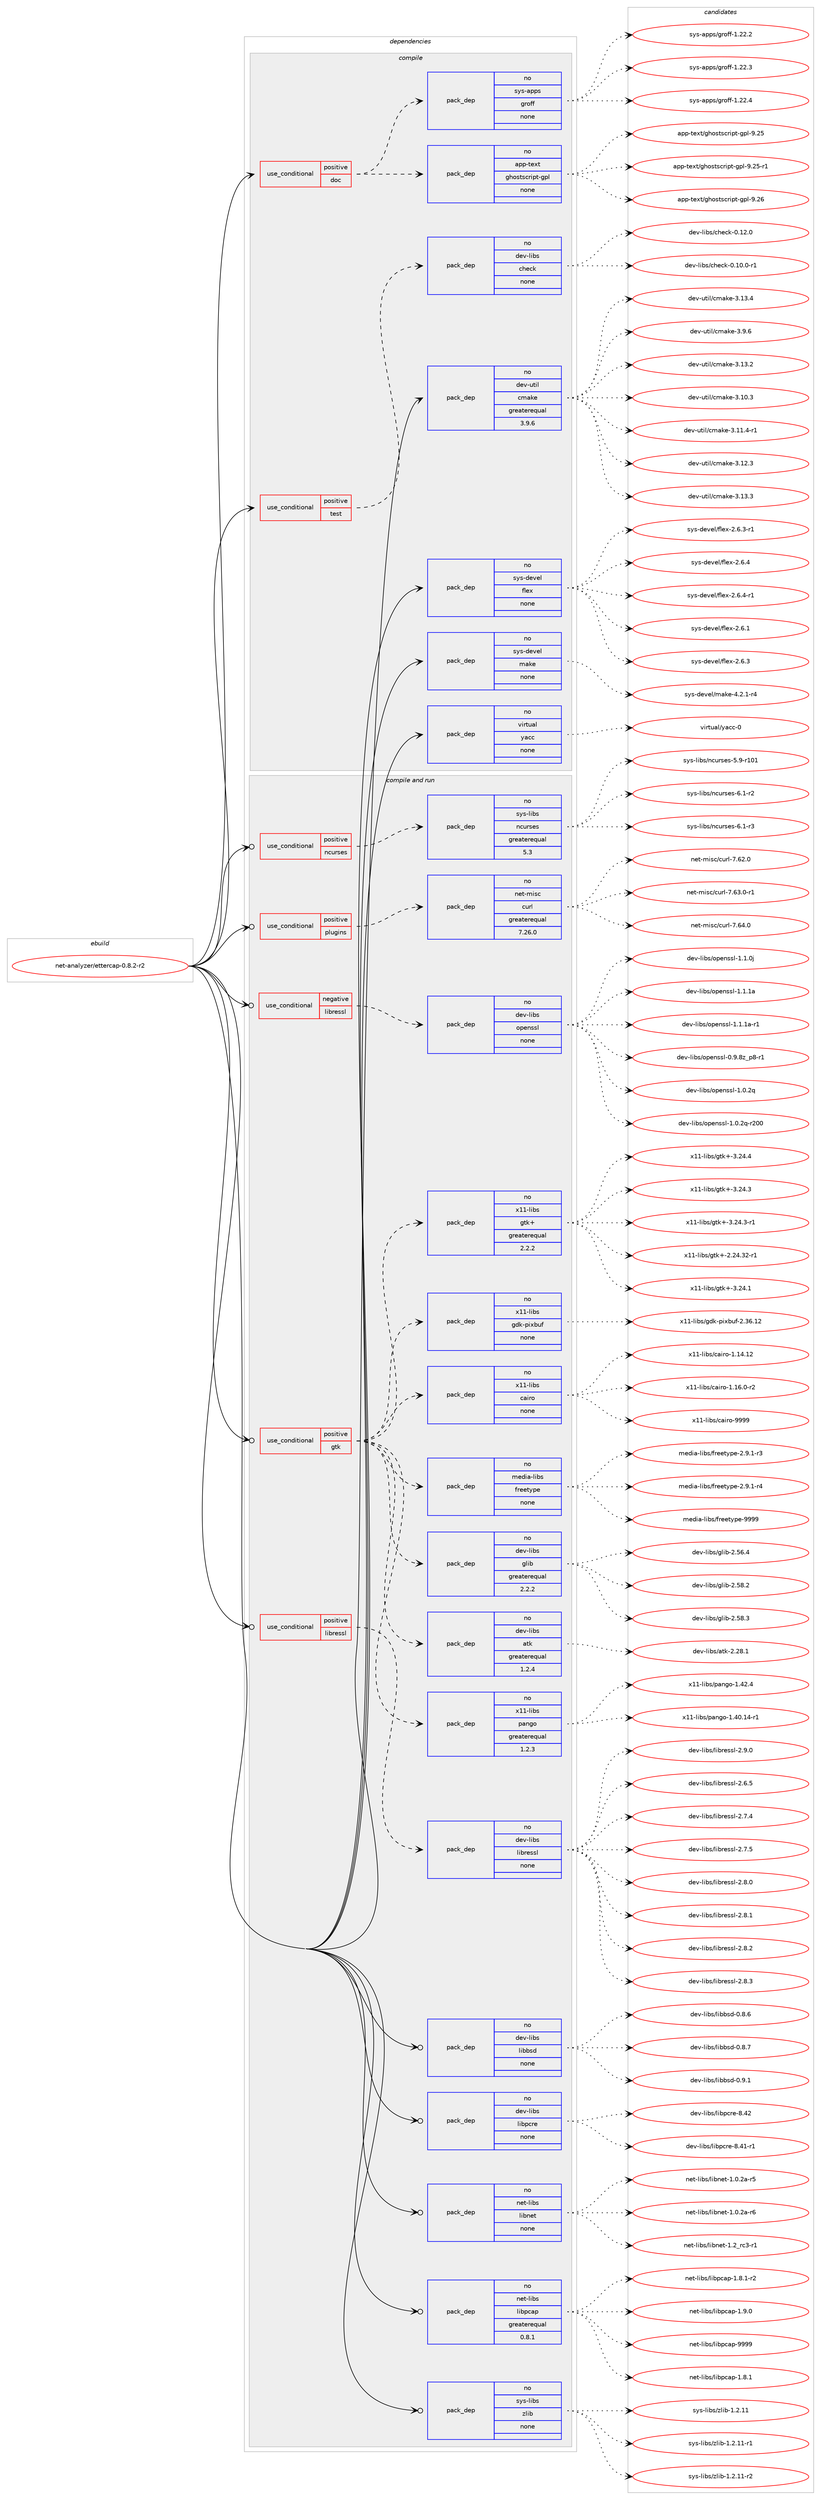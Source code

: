 digraph prolog {

# *************
# Graph options
# *************

newrank=true;
concentrate=true;
compound=true;
graph [rankdir=LR,fontname=Helvetica,fontsize=10,ranksep=1.5];#, ranksep=2.5, nodesep=0.2];
edge  [arrowhead=vee];
node  [fontname=Helvetica,fontsize=10];

# **********
# The ebuild
# **********

subgraph cluster_leftcol {
color=gray;
rank=same;
label=<<i>ebuild</i>>;
id [label="net-analyzer/ettercap-0.8.2-r2", color=red, width=4, href="../net-analyzer/ettercap-0.8.2-r2.svg"];
}

# ****************
# The dependencies
# ****************

subgraph cluster_midcol {
color=gray;
label=<<i>dependencies</i>>;
subgraph cluster_compile {
fillcolor="#eeeeee";
style=filled;
label=<<i>compile</i>>;
subgraph cond294 {
dependency2587 [label=<<TABLE BORDER="0" CELLBORDER="1" CELLSPACING="0" CELLPADDING="4"><TR><TD ROWSPAN="3" CELLPADDING="10">use_conditional</TD></TR><TR><TD>positive</TD></TR><TR><TD>doc</TD></TR></TABLE>>, shape=none, color=red];
subgraph pack2199 {
dependency2588 [label=<<TABLE BORDER="0" CELLBORDER="1" CELLSPACING="0" CELLPADDING="4" WIDTH="220"><TR><TD ROWSPAN="6" CELLPADDING="30">pack_dep</TD></TR><TR><TD WIDTH="110">no</TD></TR><TR><TD>app-text</TD></TR><TR><TD>ghostscript-gpl</TD></TR><TR><TD>none</TD></TR><TR><TD></TD></TR></TABLE>>, shape=none, color=blue];
}
dependency2587:e -> dependency2588:w [weight=20,style="dashed",arrowhead="vee"];
subgraph pack2200 {
dependency2589 [label=<<TABLE BORDER="0" CELLBORDER="1" CELLSPACING="0" CELLPADDING="4" WIDTH="220"><TR><TD ROWSPAN="6" CELLPADDING="30">pack_dep</TD></TR><TR><TD WIDTH="110">no</TD></TR><TR><TD>sys-apps</TD></TR><TR><TD>groff</TD></TR><TR><TD>none</TD></TR><TR><TD></TD></TR></TABLE>>, shape=none, color=blue];
}
dependency2587:e -> dependency2589:w [weight=20,style="dashed",arrowhead="vee"];
}
id:e -> dependency2587:w [weight=20,style="solid",arrowhead="vee"];
subgraph cond295 {
dependency2590 [label=<<TABLE BORDER="0" CELLBORDER="1" CELLSPACING="0" CELLPADDING="4"><TR><TD ROWSPAN="3" CELLPADDING="10">use_conditional</TD></TR><TR><TD>positive</TD></TR><TR><TD>test</TD></TR></TABLE>>, shape=none, color=red];
subgraph pack2201 {
dependency2591 [label=<<TABLE BORDER="0" CELLBORDER="1" CELLSPACING="0" CELLPADDING="4" WIDTH="220"><TR><TD ROWSPAN="6" CELLPADDING="30">pack_dep</TD></TR><TR><TD WIDTH="110">no</TD></TR><TR><TD>dev-libs</TD></TR><TR><TD>check</TD></TR><TR><TD>none</TD></TR><TR><TD></TD></TR></TABLE>>, shape=none, color=blue];
}
dependency2590:e -> dependency2591:w [weight=20,style="dashed",arrowhead="vee"];
}
id:e -> dependency2590:w [weight=20,style="solid",arrowhead="vee"];
subgraph pack2202 {
dependency2592 [label=<<TABLE BORDER="0" CELLBORDER="1" CELLSPACING="0" CELLPADDING="4" WIDTH="220"><TR><TD ROWSPAN="6" CELLPADDING="30">pack_dep</TD></TR><TR><TD WIDTH="110">no</TD></TR><TR><TD>dev-util</TD></TR><TR><TD>cmake</TD></TR><TR><TD>greaterequal</TD></TR><TR><TD>3.9.6</TD></TR></TABLE>>, shape=none, color=blue];
}
id:e -> dependency2592:w [weight=20,style="solid",arrowhead="vee"];
subgraph pack2203 {
dependency2593 [label=<<TABLE BORDER="0" CELLBORDER="1" CELLSPACING="0" CELLPADDING="4" WIDTH="220"><TR><TD ROWSPAN="6" CELLPADDING="30">pack_dep</TD></TR><TR><TD WIDTH="110">no</TD></TR><TR><TD>sys-devel</TD></TR><TR><TD>flex</TD></TR><TR><TD>none</TD></TR><TR><TD></TD></TR></TABLE>>, shape=none, color=blue];
}
id:e -> dependency2593:w [weight=20,style="solid",arrowhead="vee"];
subgraph pack2204 {
dependency2594 [label=<<TABLE BORDER="0" CELLBORDER="1" CELLSPACING="0" CELLPADDING="4" WIDTH="220"><TR><TD ROWSPAN="6" CELLPADDING="30">pack_dep</TD></TR><TR><TD WIDTH="110">no</TD></TR><TR><TD>sys-devel</TD></TR><TR><TD>make</TD></TR><TR><TD>none</TD></TR><TR><TD></TD></TR></TABLE>>, shape=none, color=blue];
}
id:e -> dependency2594:w [weight=20,style="solid",arrowhead="vee"];
subgraph pack2205 {
dependency2595 [label=<<TABLE BORDER="0" CELLBORDER="1" CELLSPACING="0" CELLPADDING="4" WIDTH="220"><TR><TD ROWSPAN="6" CELLPADDING="30">pack_dep</TD></TR><TR><TD WIDTH="110">no</TD></TR><TR><TD>virtual</TD></TR><TR><TD>yacc</TD></TR><TR><TD>none</TD></TR><TR><TD></TD></TR></TABLE>>, shape=none, color=blue];
}
id:e -> dependency2595:w [weight=20,style="solid",arrowhead="vee"];
}
subgraph cluster_compileandrun {
fillcolor="#eeeeee";
style=filled;
label=<<i>compile and run</i>>;
subgraph cond296 {
dependency2596 [label=<<TABLE BORDER="0" CELLBORDER="1" CELLSPACING="0" CELLPADDING="4"><TR><TD ROWSPAN="3" CELLPADDING="10">use_conditional</TD></TR><TR><TD>negative</TD></TR><TR><TD>libressl</TD></TR></TABLE>>, shape=none, color=red];
subgraph pack2206 {
dependency2597 [label=<<TABLE BORDER="0" CELLBORDER="1" CELLSPACING="0" CELLPADDING="4" WIDTH="220"><TR><TD ROWSPAN="6" CELLPADDING="30">pack_dep</TD></TR><TR><TD WIDTH="110">no</TD></TR><TR><TD>dev-libs</TD></TR><TR><TD>openssl</TD></TR><TR><TD>none</TD></TR><TR><TD></TD></TR></TABLE>>, shape=none, color=blue];
}
dependency2596:e -> dependency2597:w [weight=20,style="dashed",arrowhead="vee"];
}
id:e -> dependency2596:w [weight=20,style="solid",arrowhead="odotvee"];
subgraph cond297 {
dependency2598 [label=<<TABLE BORDER="0" CELLBORDER="1" CELLSPACING="0" CELLPADDING="4"><TR><TD ROWSPAN="3" CELLPADDING="10">use_conditional</TD></TR><TR><TD>positive</TD></TR><TR><TD>gtk</TD></TR></TABLE>>, shape=none, color=red];
subgraph pack2207 {
dependency2599 [label=<<TABLE BORDER="0" CELLBORDER="1" CELLSPACING="0" CELLPADDING="4" WIDTH="220"><TR><TD ROWSPAN="6" CELLPADDING="30">pack_dep</TD></TR><TR><TD WIDTH="110">no</TD></TR><TR><TD>dev-libs</TD></TR><TR><TD>atk</TD></TR><TR><TD>greaterequal</TD></TR><TR><TD>1.2.4</TD></TR></TABLE>>, shape=none, color=blue];
}
dependency2598:e -> dependency2599:w [weight=20,style="dashed",arrowhead="vee"];
subgraph pack2208 {
dependency2600 [label=<<TABLE BORDER="0" CELLBORDER="1" CELLSPACING="0" CELLPADDING="4" WIDTH="220"><TR><TD ROWSPAN="6" CELLPADDING="30">pack_dep</TD></TR><TR><TD WIDTH="110">no</TD></TR><TR><TD>dev-libs</TD></TR><TR><TD>glib</TD></TR><TR><TD>greaterequal</TD></TR><TR><TD>2.2.2</TD></TR></TABLE>>, shape=none, color=blue];
}
dependency2598:e -> dependency2600:w [weight=20,style="dashed",arrowhead="vee"];
subgraph pack2209 {
dependency2601 [label=<<TABLE BORDER="0" CELLBORDER="1" CELLSPACING="0" CELLPADDING="4" WIDTH="220"><TR><TD ROWSPAN="6" CELLPADDING="30">pack_dep</TD></TR><TR><TD WIDTH="110">no</TD></TR><TR><TD>media-libs</TD></TR><TR><TD>freetype</TD></TR><TR><TD>none</TD></TR><TR><TD></TD></TR></TABLE>>, shape=none, color=blue];
}
dependency2598:e -> dependency2601:w [weight=20,style="dashed",arrowhead="vee"];
subgraph pack2210 {
dependency2602 [label=<<TABLE BORDER="0" CELLBORDER="1" CELLSPACING="0" CELLPADDING="4" WIDTH="220"><TR><TD ROWSPAN="6" CELLPADDING="30">pack_dep</TD></TR><TR><TD WIDTH="110">no</TD></TR><TR><TD>x11-libs</TD></TR><TR><TD>cairo</TD></TR><TR><TD>none</TD></TR><TR><TD></TD></TR></TABLE>>, shape=none, color=blue];
}
dependency2598:e -> dependency2602:w [weight=20,style="dashed",arrowhead="vee"];
subgraph pack2211 {
dependency2603 [label=<<TABLE BORDER="0" CELLBORDER="1" CELLSPACING="0" CELLPADDING="4" WIDTH="220"><TR><TD ROWSPAN="6" CELLPADDING="30">pack_dep</TD></TR><TR><TD WIDTH="110">no</TD></TR><TR><TD>x11-libs</TD></TR><TR><TD>gdk-pixbuf</TD></TR><TR><TD>none</TD></TR><TR><TD></TD></TR></TABLE>>, shape=none, color=blue];
}
dependency2598:e -> dependency2603:w [weight=20,style="dashed",arrowhead="vee"];
subgraph pack2212 {
dependency2604 [label=<<TABLE BORDER="0" CELLBORDER="1" CELLSPACING="0" CELLPADDING="4" WIDTH="220"><TR><TD ROWSPAN="6" CELLPADDING="30">pack_dep</TD></TR><TR><TD WIDTH="110">no</TD></TR><TR><TD>x11-libs</TD></TR><TR><TD>gtk+</TD></TR><TR><TD>greaterequal</TD></TR><TR><TD>2.2.2</TD></TR></TABLE>>, shape=none, color=blue];
}
dependency2598:e -> dependency2604:w [weight=20,style="dashed",arrowhead="vee"];
subgraph pack2213 {
dependency2605 [label=<<TABLE BORDER="0" CELLBORDER="1" CELLSPACING="0" CELLPADDING="4" WIDTH="220"><TR><TD ROWSPAN="6" CELLPADDING="30">pack_dep</TD></TR><TR><TD WIDTH="110">no</TD></TR><TR><TD>x11-libs</TD></TR><TR><TD>pango</TD></TR><TR><TD>greaterequal</TD></TR><TR><TD>1.2.3</TD></TR></TABLE>>, shape=none, color=blue];
}
dependency2598:e -> dependency2605:w [weight=20,style="dashed",arrowhead="vee"];
}
id:e -> dependency2598:w [weight=20,style="solid",arrowhead="odotvee"];
subgraph cond298 {
dependency2606 [label=<<TABLE BORDER="0" CELLBORDER="1" CELLSPACING="0" CELLPADDING="4"><TR><TD ROWSPAN="3" CELLPADDING="10">use_conditional</TD></TR><TR><TD>positive</TD></TR><TR><TD>libressl</TD></TR></TABLE>>, shape=none, color=red];
subgraph pack2214 {
dependency2607 [label=<<TABLE BORDER="0" CELLBORDER="1" CELLSPACING="0" CELLPADDING="4" WIDTH="220"><TR><TD ROWSPAN="6" CELLPADDING="30">pack_dep</TD></TR><TR><TD WIDTH="110">no</TD></TR><TR><TD>dev-libs</TD></TR><TR><TD>libressl</TD></TR><TR><TD>none</TD></TR><TR><TD></TD></TR></TABLE>>, shape=none, color=blue];
}
dependency2606:e -> dependency2607:w [weight=20,style="dashed",arrowhead="vee"];
}
id:e -> dependency2606:w [weight=20,style="solid",arrowhead="odotvee"];
subgraph cond299 {
dependency2608 [label=<<TABLE BORDER="0" CELLBORDER="1" CELLSPACING="0" CELLPADDING="4"><TR><TD ROWSPAN="3" CELLPADDING="10">use_conditional</TD></TR><TR><TD>positive</TD></TR><TR><TD>ncurses</TD></TR></TABLE>>, shape=none, color=red];
subgraph pack2215 {
dependency2609 [label=<<TABLE BORDER="0" CELLBORDER="1" CELLSPACING="0" CELLPADDING="4" WIDTH="220"><TR><TD ROWSPAN="6" CELLPADDING="30">pack_dep</TD></TR><TR><TD WIDTH="110">no</TD></TR><TR><TD>sys-libs</TD></TR><TR><TD>ncurses</TD></TR><TR><TD>greaterequal</TD></TR><TR><TD>5.3</TD></TR></TABLE>>, shape=none, color=blue];
}
dependency2608:e -> dependency2609:w [weight=20,style="dashed",arrowhead="vee"];
}
id:e -> dependency2608:w [weight=20,style="solid",arrowhead="odotvee"];
subgraph cond300 {
dependency2610 [label=<<TABLE BORDER="0" CELLBORDER="1" CELLSPACING="0" CELLPADDING="4"><TR><TD ROWSPAN="3" CELLPADDING="10">use_conditional</TD></TR><TR><TD>positive</TD></TR><TR><TD>plugins</TD></TR></TABLE>>, shape=none, color=red];
subgraph pack2216 {
dependency2611 [label=<<TABLE BORDER="0" CELLBORDER="1" CELLSPACING="0" CELLPADDING="4" WIDTH="220"><TR><TD ROWSPAN="6" CELLPADDING="30">pack_dep</TD></TR><TR><TD WIDTH="110">no</TD></TR><TR><TD>net-misc</TD></TR><TR><TD>curl</TD></TR><TR><TD>greaterequal</TD></TR><TR><TD>7.26.0</TD></TR></TABLE>>, shape=none, color=blue];
}
dependency2610:e -> dependency2611:w [weight=20,style="dashed",arrowhead="vee"];
}
id:e -> dependency2610:w [weight=20,style="solid",arrowhead="odotvee"];
subgraph pack2217 {
dependency2612 [label=<<TABLE BORDER="0" CELLBORDER="1" CELLSPACING="0" CELLPADDING="4" WIDTH="220"><TR><TD ROWSPAN="6" CELLPADDING="30">pack_dep</TD></TR><TR><TD WIDTH="110">no</TD></TR><TR><TD>dev-libs</TD></TR><TR><TD>libbsd</TD></TR><TR><TD>none</TD></TR><TR><TD></TD></TR></TABLE>>, shape=none, color=blue];
}
id:e -> dependency2612:w [weight=20,style="solid",arrowhead="odotvee"];
subgraph pack2218 {
dependency2613 [label=<<TABLE BORDER="0" CELLBORDER="1" CELLSPACING="0" CELLPADDING="4" WIDTH="220"><TR><TD ROWSPAN="6" CELLPADDING="30">pack_dep</TD></TR><TR><TD WIDTH="110">no</TD></TR><TR><TD>dev-libs</TD></TR><TR><TD>libpcre</TD></TR><TR><TD>none</TD></TR><TR><TD></TD></TR></TABLE>>, shape=none, color=blue];
}
id:e -> dependency2613:w [weight=20,style="solid",arrowhead="odotvee"];
subgraph pack2219 {
dependency2614 [label=<<TABLE BORDER="0" CELLBORDER="1" CELLSPACING="0" CELLPADDING="4" WIDTH="220"><TR><TD ROWSPAN="6" CELLPADDING="30">pack_dep</TD></TR><TR><TD WIDTH="110">no</TD></TR><TR><TD>net-libs</TD></TR><TR><TD>libnet</TD></TR><TR><TD>none</TD></TR><TR><TD></TD></TR></TABLE>>, shape=none, color=blue];
}
id:e -> dependency2614:w [weight=20,style="solid",arrowhead="odotvee"];
subgraph pack2220 {
dependency2615 [label=<<TABLE BORDER="0" CELLBORDER="1" CELLSPACING="0" CELLPADDING="4" WIDTH="220"><TR><TD ROWSPAN="6" CELLPADDING="30">pack_dep</TD></TR><TR><TD WIDTH="110">no</TD></TR><TR><TD>net-libs</TD></TR><TR><TD>libpcap</TD></TR><TR><TD>greaterequal</TD></TR><TR><TD>0.8.1</TD></TR></TABLE>>, shape=none, color=blue];
}
id:e -> dependency2615:w [weight=20,style="solid",arrowhead="odotvee"];
subgraph pack2221 {
dependency2616 [label=<<TABLE BORDER="0" CELLBORDER="1" CELLSPACING="0" CELLPADDING="4" WIDTH="220"><TR><TD ROWSPAN="6" CELLPADDING="30">pack_dep</TD></TR><TR><TD WIDTH="110">no</TD></TR><TR><TD>sys-libs</TD></TR><TR><TD>zlib</TD></TR><TR><TD>none</TD></TR><TR><TD></TD></TR></TABLE>>, shape=none, color=blue];
}
id:e -> dependency2616:w [weight=20,style="solid",arrowhead="odotvee"];
}
subgraph cluster_run {
fillcolor="#eeeeee";
style=filled;
label=<<i>run</i>>;
}
}

# **************
# The candidates
# **************

subgraph cluster_choices {
rank=same;
color=gray;
label=<<i>candidates</i>>;

subgraph choice2199 {
color=black;
nodesep=1;
choice97112112451161011201164710310411111511611599114105112116451031121084557465053 [label="app-text/ghostscript-gpl-9.25", color=red, width=4,href="../app-text/ghostscript-gpl-9.25.svg"];
choice971121124511610112011647103104111115116115991141051121164510311210845574650534511449 [label="app-text/ghostscript-gpl-9.25-r1", color=red, width=4,href="../app-text/ghostscript-gpl-9.25-r1.svg"];
choice97112112451161011201164710310411111511611599114105112116451031121084557465054 [label="app-text/ghostscript-gpl-9.26", color=red, width=4,href="../app-text/ghostscript-gpl-9.26.svg"];
dependency2588:e -> choice97112112451161011201164710310411111511611599114105112116451031121084557465053:w [style=dotted,weight="100"];
dependency2588:e -> choice971121124511610112011647103104111115116115991141051121164510311210845574650534511449:w [style=dotted,weight="100"];
dependency2588:e -> choice97112112451161011201164710310411111511611599114105112116451031121084557465054:w [style=dotted,weight="100"];
}
subgraph choice2200 {
color=black;
nodesep=1;
choice11512111545971121121154710311411110210245494650504650 [label="sys-apps/groff-1.22.2", color=red, width=4,href="../sys-apps/groff-1.22.2.svg"];
choice11512111545971121121154710311411110210245494650504651 [label="sys-apps/groff-1.22.3", color=red, width=4,href="../sys-apps/groff-1.22.3.svg"];
choice11512111545971121121154710311411110210245494650504652 [label="sys-apps/groff-1.22.4", color=red, width=4,href="../sys-apps/groff-1.22.4.svg"];
dependency2589:e -> choice11512111545971121121154710311411110210245494650504650:w [style=dotted,weight="100"];
dependency2589:e -> choice11512111545971121121154710311411110210245494650504651:w [style=dotted,weight="100"];
dependency2589:e -> choice11512111545971121121154710311411110210245494650504652:w [style=dotted,weight="100"];
}
subgraph choice2201 {
color=black;
nodesep=1;
choice1001011184510810598115479910410199107454846494846484511449 [label="dev-libs/check-0.10.0-r1", color=red, width=4,href="../dev-libs/check-0.10.0-r1.svg"];
choice100101118451081059811547991041019910745484649504648 [label="dev-libs/check-0.12.0", color=red, width=4,href="../dev-libs/check-0.12.0.svg"];
dependency2591:e -> choice1001011184510810598115479910410199107454846494846484511449:w [style=dotted,weight="100"];
dependency2591:e -> choice100101118451081059811547991041019910745484649504648:w [style=dotted,weight="100"];
}
subgraph choice2202 {
color=black;
nodesep=1;
choice1001011184511711610510847991099710710145514649514650 [label="dev-util/cmake-3.13.2", color=red, width=4,href="../dev-util/cmake-3.13.2.svg"];
choice1001011184511711610510847991099710710145514649484651 [label="dev-util/cmake-3.10.3", color=red, width=4,href="../dev-util/cmake-3.10.3.svg"];
choice10010111845117116105108479910997107101455146494946524511449 [label="dev-util/cmake-3.11.4-r1", color=red, width=4,href="../dev-util/cmake-3.11.4-r1.svg"];
choice1001011184511711610510847991099710710145514649504651 [label="dev-util/cmake-3.12.3", color=red, width=4,href="../dev-util/cmake-3.12.3.svg"];
choice1001011184511711610510847991099710710145514649514651 [label="dev-util/cmake-3.13.3", color=red, width=4,href="../dev-util/cmake-3.13.3.svg"];
choice1001011184511711610510847991099710710145514649514652 [label="dev-util/cmake-3.13.4", color=red, width=4,href="../dev-util/cmake-3.13.4.svg"];
choice10010111845117116105108479910997107101455146574654 [label="dev-util/cmake-3.9.6", color=red, width=4,href="../dev-util/cmake-3.9.6.svg"];
dependency2592:e -> choice1001011184511711610510847991099710710145514649514650:w [style=dotted,weight="100"];
dependency2592:e -> choice1001011184511711610510847991099710710145514649484651:w [style=dotted,weight="100"];
dependency2592:e -> choice10010111845117116105108479910997107101455146494946524511449:w [style=dotted,weight="100"];
dependency2592:e -> choice1001011184511711610510847991099710710145514649504651:w [style=dotted,weight="100"];
dependency2592:e -> choice1001011184511711610510847991099710710145514649514651:w [style=dotted,weight="100"];
dependency2592:e -> choice1001011184511711610510847991099710710145514649514652:w [style=dotted,weight="100"];
dependency2592:e -> choice10010111845117116105108479910997107101455146574654:w [style=dotted,weight="100"];
}
subgraph choice2203 {
color=black;
nodesep=1;
choice1151211154510010111810110847102108101120455046544649 [label="sys-devel/flex-2.6.1", color=red, width=4,href="../sys-devel/flex-2.6.1.svg"];
choice1151211154510010111810110847102108101120455046544651 [label="sys-devel/flex-2.6.3", color=red, width=4,href="../sys-devel/flex-2.6.3.svg"];
choice11512111545100101118101108471021081011204550465446514511449 [label="sys-devel/flex-2.6.3-r1", color=red, width=4,href="../sys-devel/flex-2.6.3-r1.svg"];
choice1151211154510010111810110847102108101120455046544652 [label="sys-devel/flex-2.6.4", color=red, width=4,href="../sys-devel/flex-2.6.4.svg"];
choice11512111545100101118101108471021081011204550465446524511449 [label="sys-devel/flex-2.6.4-r1", color=red, width=4,href="../sys-devel/flex-2.6.4-r1.svg"];
dependency2593:e -> choice1151211154510010111810110847102108101120455046544649:w [style=dotted,weight="100"];
dependency2593:e -> choice1151211154510010111810110847102108101120455046544651:w [style=dotted,weight="100"];
dependency2593:e -> choice11512111545100101118101108471021081011204550465446514511449:w [style=dotted,weight="100"];
dependency2593:e -> choice1151211154510010111810110847102108101120455046544652:w [style=dotted,weight="100"];
dependency2593:e -> choice11512111545100101118101108471021081011204550465446524511449:w [style=dotted,weight="100"];
}
subgraph choice2204 {
color=black;
nodesep=1;
choice1151211154510010111810110847109971071014552465046494511452 [label="sys-devel/make-4.2.1-r4", color=red, width=4,href="../sys-devel/make-4.2.1-r4.svg"];
dependency2594:e -> choice1151211154510010111810110847109971071014552465046494511452:w [style=dotted,weight="100"];
}
subgraph choice2205 {
color=black;
nodesep=1;
choice11810511411611797108471219799994548 [label="virtual/yacc-0", color=red, width=4,href="../virtual/yacc-0.svg"];
dependency2595:e -> choice11810511411611797108471219799994548:w [style=dotted,weight="100"];
}
subgraph choice2206 {
color=black;
nodesep=1;
choice10010111845108105981154711111210111011511510845484657465612295112564511449 [label="dev-libs/openssl-0.9.8z_p8-r1", color=red, width=4,href="../dev-libs/openssl-0.9.8z_p8-r1.svg"];
choice100101118451081059811547111112101110115115108454946484650113 [label="dev-libs/openssl-1.0.2q", color=red, width=4,href="../dev-libs/openssl-1.0.2q.svg"];
choice10010111845108105981154711111210111011511510845494648465011345114504848 [label="dev-libs/openssl-1.0.2q-r200", color=red, width=4,href="../dev-libs/openssl-1.0.2q-r200.svg"];
choice100101118451081059811547111112101110115115108454946494648106 [label="dev-libs/openssl-1.1.0j", color=red, width=4,href="../dev-libs/openssl-1.1.0j.svg"];
choice10010111845108105981154711111210111011511510845494649464997 [label="dev-libs/openssl-1.1.1a", color=red, width=4,href="../dev-libs/openssl-1.1.1a.svg"];
choice100101118451081059811547111112101110115115108454946494649974511449 [label="dev-libs/openssl-1.1.1a-r1", color=red, width=4,href="../dev-libs/openssl-1.1.1a-r1.svg"];
dependency2597:e -> choice10010111845108105981154711111210111011511510845484657465612295112564511449:w [style=dotted,weight="100"];
dependency2597:e -> choice100101118451081059811547111112101110115115108454946484650113:w [style=dotted,weight="100"];
dependency2597:e -> choice10010111845108105981154711111210111011511510845494648465011345114504848:w [style=dotted,weight="100"];
dependency2597:e -> choice100101118451081059811547111112101110115115108454946494648106:w [style=dotted,weight="100"];
dependency2597:e -> choice10010111845108105981154711111210111011511510845494649464997:w [style=dotted,weight="100"];
dependency2597:e -> choice100101118451081059811547111112101110115115108454946494649974511449:w [style=dotted,weight="100"];
}
subgraph choice2207 {
color=black;
nodesep=1;
choice1001011184510810598115479711610745504650564649 [label="dev-libs/atk-2.28.1", color=red, width=4,href="../dev-libs/atk-2.28.1.svg"];
dependency2599:e -> choice1001011184510810598115479711610745504650564649:w [style=dotted,weight="100"];
}
subgraph choice2208 {
color=black;
nodesep=1;
choice1001011184510810598115471031081059845504653544652 [label="dev-libs/glib-2.56.4", color=red, width=4,href="../dev-libs/glib-2.56.4.svg"];
choice1001011184510810598115471031081059845504653564650 [label="dev-libs/glib-2.58.2", color=red, width=4,href="../dev-libs/glib-2.58.2.svg"];
choice1001011184510810598115471031081059845504653564651 [label="dev-libs/glib-2.58.3", color=red, width=4,href="../dev-libs/glib-2.58.3.svg"];
dependency2600:e -> choice1001011184510810598115471031081059845504653544652:w [style=dotted,weight="100"];
dependency2600:e -> choice1001011184510810598115471031081059845504653564650:w [style=dotted,weight="100"];
dependency2600:e -> choice1001011184510810598115471031081059845504653564651:w [style=dotted,weight="100"];
}
subgraph choice2209 {
color=black;
nodesep=1;
choice109101100105974510810598115471021141011011161211121014550465746494511451 [label="media-libs/freetype-2.9.1-r3", color=red, width=4,href="../media-libs/freetype-2.9.1-r3.svg"];
choice109101100105974510810598115471021141011011161211121014550465746494511452 [label="media-libs/freetype-2.9.1-r4", color=red, width=4,href="../media-libs/freetype-2.9.1-r4.svg"];
choice109101100105974510810598115471021141011011161211121014557575757 [label="media-libs/freetype-9999", color=red, width=4,href="../media-libs/freetype-9999.svg"];
dependency2601:e -> choice109101100105974510810598115471021141011011161211121014550465746494511451:w [style=dotted,weight="100"];
dependency2601:e -> choice109101100105974510810598115471021141011011161211121014550465746494511452:w [style=dotted,weight="100"];
dependency2601:e -> choice109101100105974510810598115471021141011011161211121014557575757:w [style=dotted,weight="100"];
}
subgraph choice2210 {
color=black;
nodesep=1;
choice120494945108105981154799971051141114549464952464950 [label="x11-libs/cairo-1.14.12", color=red, width=4,href="../x11-libs/cairo-1.14.12.svg"];
choice12049494510810598115479997105114111454946495446484511450 [label="x11-libs/cairo-1.16.0-r2", color=red, width=4,href="../x11-libs/cairo-1.16.0-r2.svg"];
choice120494945108105981154799971051141114557575757 [label="x11-libs/cairo-9999", color=red, width=4,href="../x11-libs/cairo-9999.svg"];
dependency2602:e -> choice120494945108105981154799971051141114549464952464950:w [style=dotted,weight="100"];
dependency2602:e -> choice12049494510810598115479997105114111454946495446484511450:w [style=dotted,weight="100"];
dependency2602:e -> choice120494945108105981154799971051141114557575757:w [style=dotted,weight="100"];
}
subgraph choice2211 {
color=black;
nodesep=1;
choice120494945108105981154710310010745112105120981171024550465154464950 [label="x11-libs/gdk-pixbuf-2.36.12", color=red, width=4,href="../x11-libs/gdk-pixbuf-2.36.12.svg"];
dependency2603:e -> choice120494945108105981154710310010745112105120981171024550465154464950:w [style=dotted,weight="100"];
}
subgraph choice2212 {
color=black;
nodesep=1;
choice12049494510810598115471031161074345514650524651 [label="x11-libs/gtk+-3.24.3", color=red, width=4,href="../x11-libs/gtk+-3.24.3.svg"];
choice120494945108105981154710311610743455146505246514511449 [label="x11-libs/gtk+-3.24.3-r1", color=red, width=4,href="../x11-libs/gtk+-3.24.3-r1.svg"];
choice12049494510810598115471031161074345504650524651504511449 [label="x11-libs/gtk+-2.24.32-r1", color=red, width=4,href="../x11-libs/gtk+-2.24.32-r1.svg"];
choice12049494510810598115471031161074345514650524649 [label="x11-libs/gtk+-3.24.1", color=red, width=4,href="../x11-libs/gtk+-3.24.1.svg"];
choice12049494510810598115471031161074345514650524652 [label="x11-libs/gtk+-3.24.4", color=red, width=4,href="../x11-libs/gtk+-3.24.4.svg"];
dependency2604:e -> choice12049494510810598115471031161074345514650524651:w [style=dotted,weight="100"];
dependency2604:e -> choice120494945108105981154710311610743455146505246514511449:w [style=dotted,weight="100"];
dependency2604:e -> choice12049494510810598115471031161074345504650524651504511449:w [style=dotted,weight="100"];
dependency2604:e -> choice12049494510810598115471031161074345514650524649:w [style=dotted,weight="100"];
dependency2604:e -> choice12049494510810598115471031161074345514650524652:w [style=dotted,weight="100"];
}
subgraph choice2213 {
color=black;
nodesep=1;
choice12049494510810598115471129711010311145494652484649524511449 [label="x11-libs/pango-1.40.14-r1", color=red, width=4,href="../x11-libs/pango-1.40.14-r1.svg"];
choice12049494510810598115471129711010311145494652504652 [label="x11-libs/pango-1.42.4", color=red, width=4,href="../x11-libs/pango-1.42.4.svg"];
dependency2605:e -> choice12049494510810598115471129711010311145494652484649524511449:w [style=dotted,weight="100"];
dependency2605:e -> choice12049494510810598115471129711010311145494652504652:w [style=dotted,weight="100"];
}
subgraph choice2214 {
color=black;
nodesep=1;
choice10010111845108105981154710810598114101115115108455046544653 [label="dev-libs/libressl-2.6.5", color=red, width=4,href="../dev-libs/libressl-2.6.5.svg"];
choice10010111845108105981154710810598114101115115108455046554652 [label="dev-libs/libressl-2.7.4", color=red, width=4,href="../dev-libs/libressl-2.7.4.svg"];
choice10010111845108105981154710810598114101115115108455046554653 [label="dev-libs/libressl-2.7.5", color=red, width=4,href="../dev-libs/libressl-2.7.5.svg"];
choice10010111845108105981154710810598114101115115108455046564648 [label="dev-libs/libressl-2.8.0", color=red, width=4,href="../dev-libs/libressl-2.8.0.svg"];
choice10010111845108105981154710810598114101115115108455046564649 [label="dev-libs/libressl-2.8.1", color=red, width=4,href="../dev-libs/libressl-2.8.1.svg"];
choice10010111845108105981154710810598114101115115108455046564650 [label="dev-libs/libressl-2.8.2", color=red, width=4,href="../dev-libs/libressl-2.8.2.svg"];
choice10010111845108105981154710810598114101115115108455046564651 [label="dev-libs/libressl-2.8.3", color=red, width=4,href="../dev-libs/libressl-2.8.3.svg"];
choice10010111845108105981154710810598114101115115108455046574648 [label="dev-libs/libressl-2.9.0", color=red, width=4,href="../dev-libs/libressl-2.9.0.svg"];
dependency2607:e -> choice10010111845108105981154710810598114101115115108455046544653:w [style=dotted,weight="100"];
dependency2607:e -> choice10010111845108105981154710810598114101115115108455046554652:w [style=dotted,weight="100"];
dependency2607:e -> choice10010111845108105981154710810598114101115115108455046554653:w [style=dotted,weight="100"];
dependency2607:e -> choice10010111845108105981154710810598114101115115108455046564648:w [style=dotted,weight="100"];
dependency2607:e -> choice10010111845108105981154710810598114101115115108455046564649:w [style=dotted,weight="100"];
dependency2607:e -> choice10010111845108105981154710810598114101115115108455046564650:w [style=dotted,weight="100"];
dependency2607:e -> choice10010111845108105981154710810598114101115115108455046564651:w [style=dotted,weight="100"];
dependency2607:e -> choice10010111845108105981154710810598114101115115108455046574648:w [style=dotted,weight="100"];
}
subgraph choice2215 {
color=black;
nodesep=1;
choice115121115451081059811547110991171141151011154553465745114494849 [label="sys-libs/ncurses-5.9-r101", color=red, width=4,href="../sys-libs/ncurses-5.9-r101.svg"];
choice11512111545108105981154711099117114115101115455446494511450 [label="sys-libs/ncurses-6.1-r2", color=red, width=4,href="../sys-libs/ncurses-6.1-r2.svg"];
choice11512111545108105981154711099117114115101115455446494511451 [label="sys-libs/ncurses-6.1-r3", color=red, width=4,href="../sys-libs/ncurses-6.1-r3.svg"];
dependency2609:e -> choice115121115451081059811547110991171141151011154553465745114494849:w [style=dotted,weight="100"];
dependency2609:e -> choice11512111545108105981154711099117114115101115455446494511450:w [style=dotted,weight="100"];
dependency2609:e -> choice11512111545108105981154711099117114115101115455446494511451:w [style=dotted,weight="100"];
}
subgraph choice2216 {
color=black;
nodesep=1;
choice1101011164510910511599479911711410845554654504648 [label="net-misc/curl-7.62.0", color=red, width=4,href="../net-misc/curl-7.62.0.svg"];
choice11010111645109105115994799117114108455546545146484511449 [label="net-misc/curl-7.63.0-r1", color=red, width=4,href="../net-misc/curl-7.63.0-r1.svg"];
choice1101011164510910511599479911711410845554654524648 [label="net-misc/curl-7.64.0", color=red, width=4,href="../net-misc/curl-7.64.0.svg"];
dependency2611:e -> choice1101011164510910511599479911711410845554654504648:w [style=dotted,weight="100"];
dependency2611:e -> choice11010111645109105115994799117114108455546545146484511449:w [style=dotted,weight="100"];
dependency2611:e -> choice1101011164510910511599479911711410845554654524648:w [style=dotted,weight="100"];
}
subgraph choice2217 {
color=black;
nodesep=1;
choice1001011184510810598115471081059898115100454846564654 [label="dev-libs/libbsd-0.8.6", color=red, width=4,href="../dev-libs/libbsd-0.8.6.svg"];
choice1001011184510810598115471081059898115100454846564655 [label="dev-libs/libbsd-0.8.7", color=red, width=4,href="../dev-libs/libbsd-0.8.7.svg"];
choice1001011184510810598115471081059898115100454846574649 [label="dev-libs/libbsd-0.9.1", color=red, width=4,href="../dev-libs/libbsd-0.9.1.svg"];
dependency2612:e -> choice1001011184510810598115471081059898115100454846564654:w [style=dotted,weight="100"];
dependency2612:e -> choice1001011184510810598115471081059898115100454846564655:w [style=dotted,weight="100"];
dependency2612:e -> choice1001011184510810598115471081059898115100454846574649:w [style=dotted,weight="100"];
}
subgraph choice2218 {
color=black;
nodesep=1;
choice100101118451081059811547108105981129911410145564652494511449 [label="dev-libs/libpcre-8.41-r1", color=red, width=4,href="../dev-libs/libpcre-8.41-r1.svg"];
choice10010111845108105981154710810598112991141014556465250 [label="dev-libs/libpcre-8.42", color=red, width=4,href="../dev-libs/libpcre-8.42.svg"];
dependency2613:e -> choice100101118451081059811547108105981129911410145564652494511449:w [style=dotted,weight="100"];
dependency2613:e -> choice10010111845108105981154710810598112991141014556465250:w [style=dotted,weight="100"];
}
subgraph choice2219 {
color=black;
nodesep=1;
choice11010111645108105981154710810598110101116454946484650974511453 [label="net-libs/libnet-1.0.2a-r5", color=red, width=4,href="../net-libs/libnet-1.0.2a-r5.svg"];
choice11010111645108105981154710810598110101116454946484650974511454 [label="net-libs/libnet-1.0.2a-r6", color=red, width=4,href="../net-libs/libnet-1.0.2a-r6.svg"];
choice11010111645108105981154710810598110101116454946509511499514511449 [label="net-libs/libnet-1.2_rc3-r1", color=red, width=4,href="../net-libs/libnet-1.2_rc3-r1.svg"];
dependency2614:e -> choice11010111645108105981154710810598110101116454946484650974511453:w [style=dotted,weight="100"];
dependency2614:e -> choice11010111645108105981154710810598110101116454946484650974511454:w [style=dotted,weight="100"];
dependency2614:e -> choice11010111645108105981154710810598110101116454946509511499514511449:w [style=dotted,weight="100"];
}
subgraph choice2220 {
color=black;
nodesep=1;
choice110101116451081059811547108105981129997112454946564649 [label="net-libs/libpcap-1.8.1", color=red, width=4,href="../net-libs/libpcap-1.8.1.svg"];
choice1101011164510810598115471081059811299971124549465646494511450 [label="net-libs/libpcap-1.8.1-r2", color=red, width=4,href="../net-libs/libpcap-1.8.1-r2.svg"];
choice110101116451081059811547108105981129997112454946574648 [label="net-libs/libpcap-1.9.0", color=red, width=4,href="../net-libs/libpcap-1.9.0.svg"];
choice1101011164510810598115471081059811299971124557575757 [label="net-libs/libpcap-9999", color=red, width=4,href="../net-libs/libpcap-9999.svg"];
dependency2615:e -> choice110101116451081059811547108105981129997112454946564649:w [style=dotted,weight="100"];
dependency2615:e -> choice1101011164510810598115471081059811299971124549465646494511450:w [style=dotted,weight="100"];
dependency2615:e -> choice110101116451081059811547108105981129997112454946574648:w [style=dotted,weight="100"];
dependency2615:e -> choice1101011164510810598115471081059811299971124557575757:w [style=dotted,weight="100"];
}
subgraph choice2221 {
color=black;
nodesep=1;
choice1151211154510810598115471221081059845494650464949 [label="sys-libs/zlib-1.2.11", color=red, width=4,href="../sys-libs/zlib-1.2.11.svg"];
choice11512111545108105981154712210810598454946504649494511449 [label="sys-libs/zlib-1.2.11-r1", color=red, width=4,href="../sys-libs/zlib-1.2.11-r1.svg"];
choice11512111545108105981154712210810598454946504649494511450 [label="sys-libs/zlib-1.2.11-r2", color=red, width=4,href="../sys-libs/zlib-1.2.11-r2.svg"];
dependency2616:e -> choice1151211154510810598115471221081059845494650464949:w [style=dotted,weight="100"];
dependency2616:e -> choice11512111545108105981154712210810598454946504649494511449:w [style=dotted,weight="100"];
dependency2616:e -> choice11512111545108105981154712210810598454946504649494511450:w [style=dotted,weight="100"];
}
}

}
